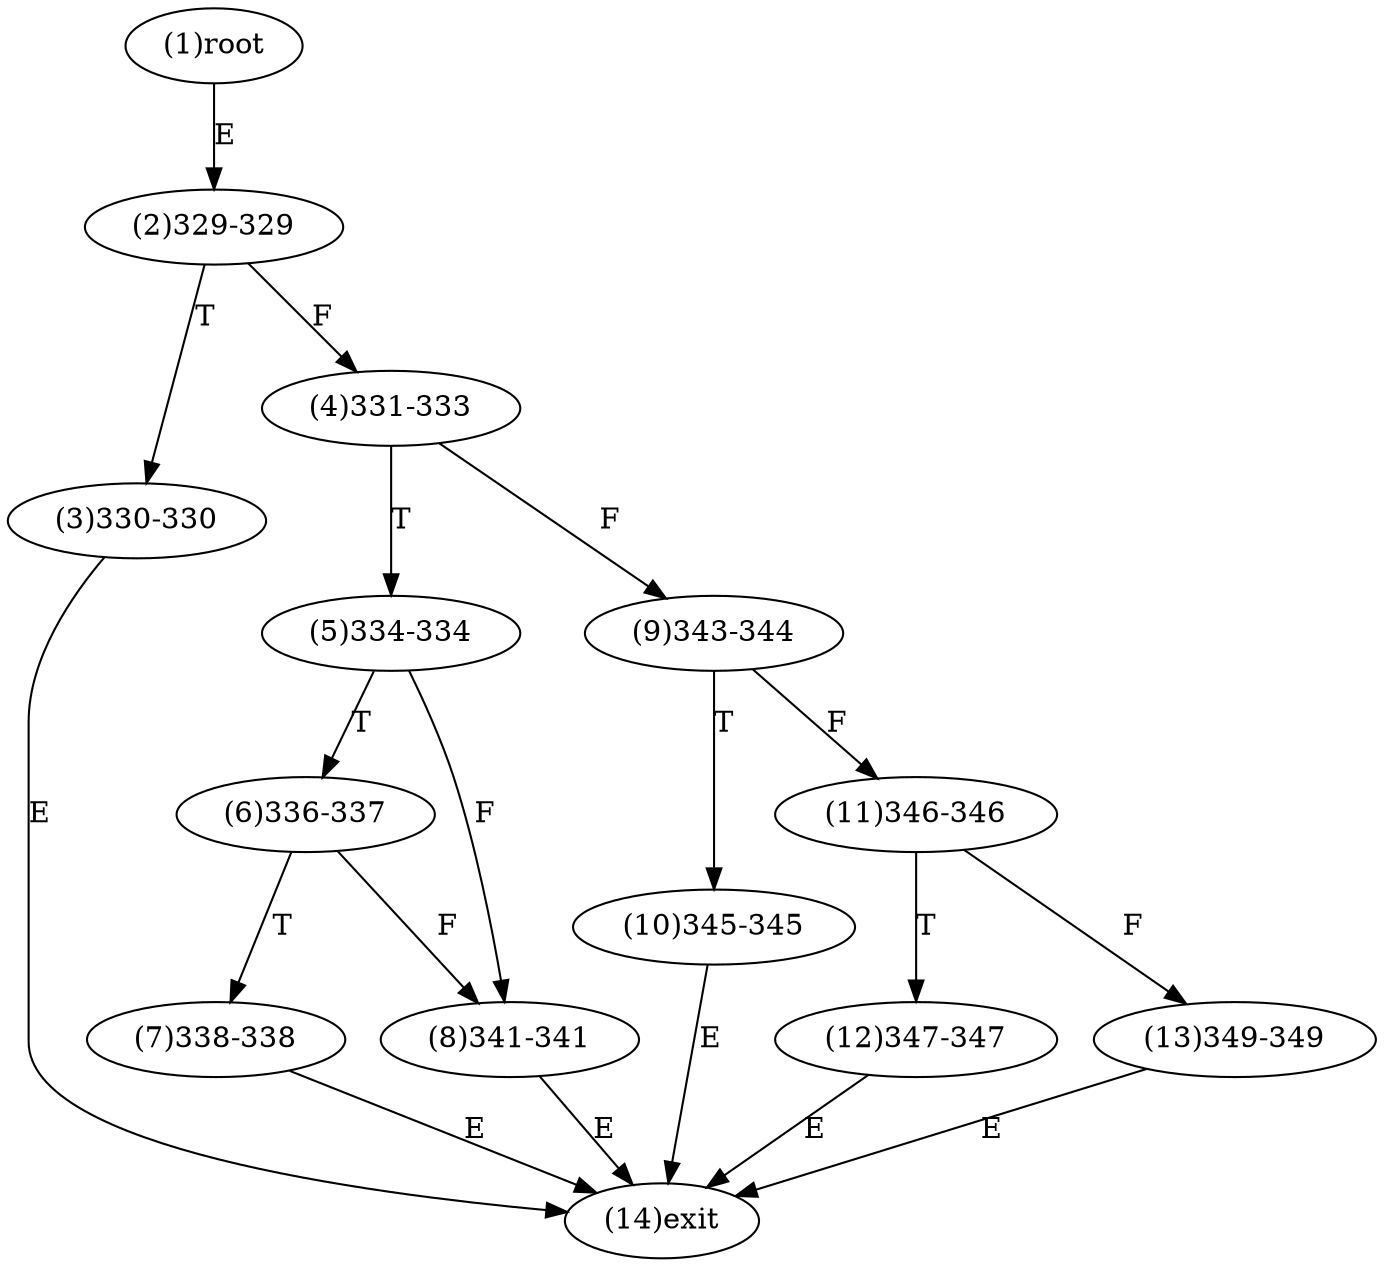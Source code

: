 digraph "" { 
1[ label="(1)root"];
2[ label="(2)329-329"];
3[ label="(3)330-330"];
4[ label="(4)331-333"];
5[ label="(5)334-334"];
6[ label="(6)336-337"];
7[ label="(7)338-338"];
8[ label="(8)341-341"];
9[ label="(9)343-344"];
10[ label="(10)345-345"];
11[ label="(11)346-346"];
12[ label="(12)347-347"];
13[ label="(13)349-349"];
14[ label="(14)exit"];
1->2[ label="E"];
2->4[ label="F"];
2->3[ label="T"];
3->14[ label="E"];
4->9[ label="F"];
4->5[ label="T"];
5->8[ label="F"];
5->6[ label="T"];
6->8[ label="F"];
6->7[ label="T"];
7->14[ label="E"];
8->14[ label="E"];
9->11[ label="F"];
9->10[ label="T"];
10->14[ label="E"];
11->13[ label="F"];
11->12[ label="T"];
12->14[ label="E"];
13->14[ label="E"];
}